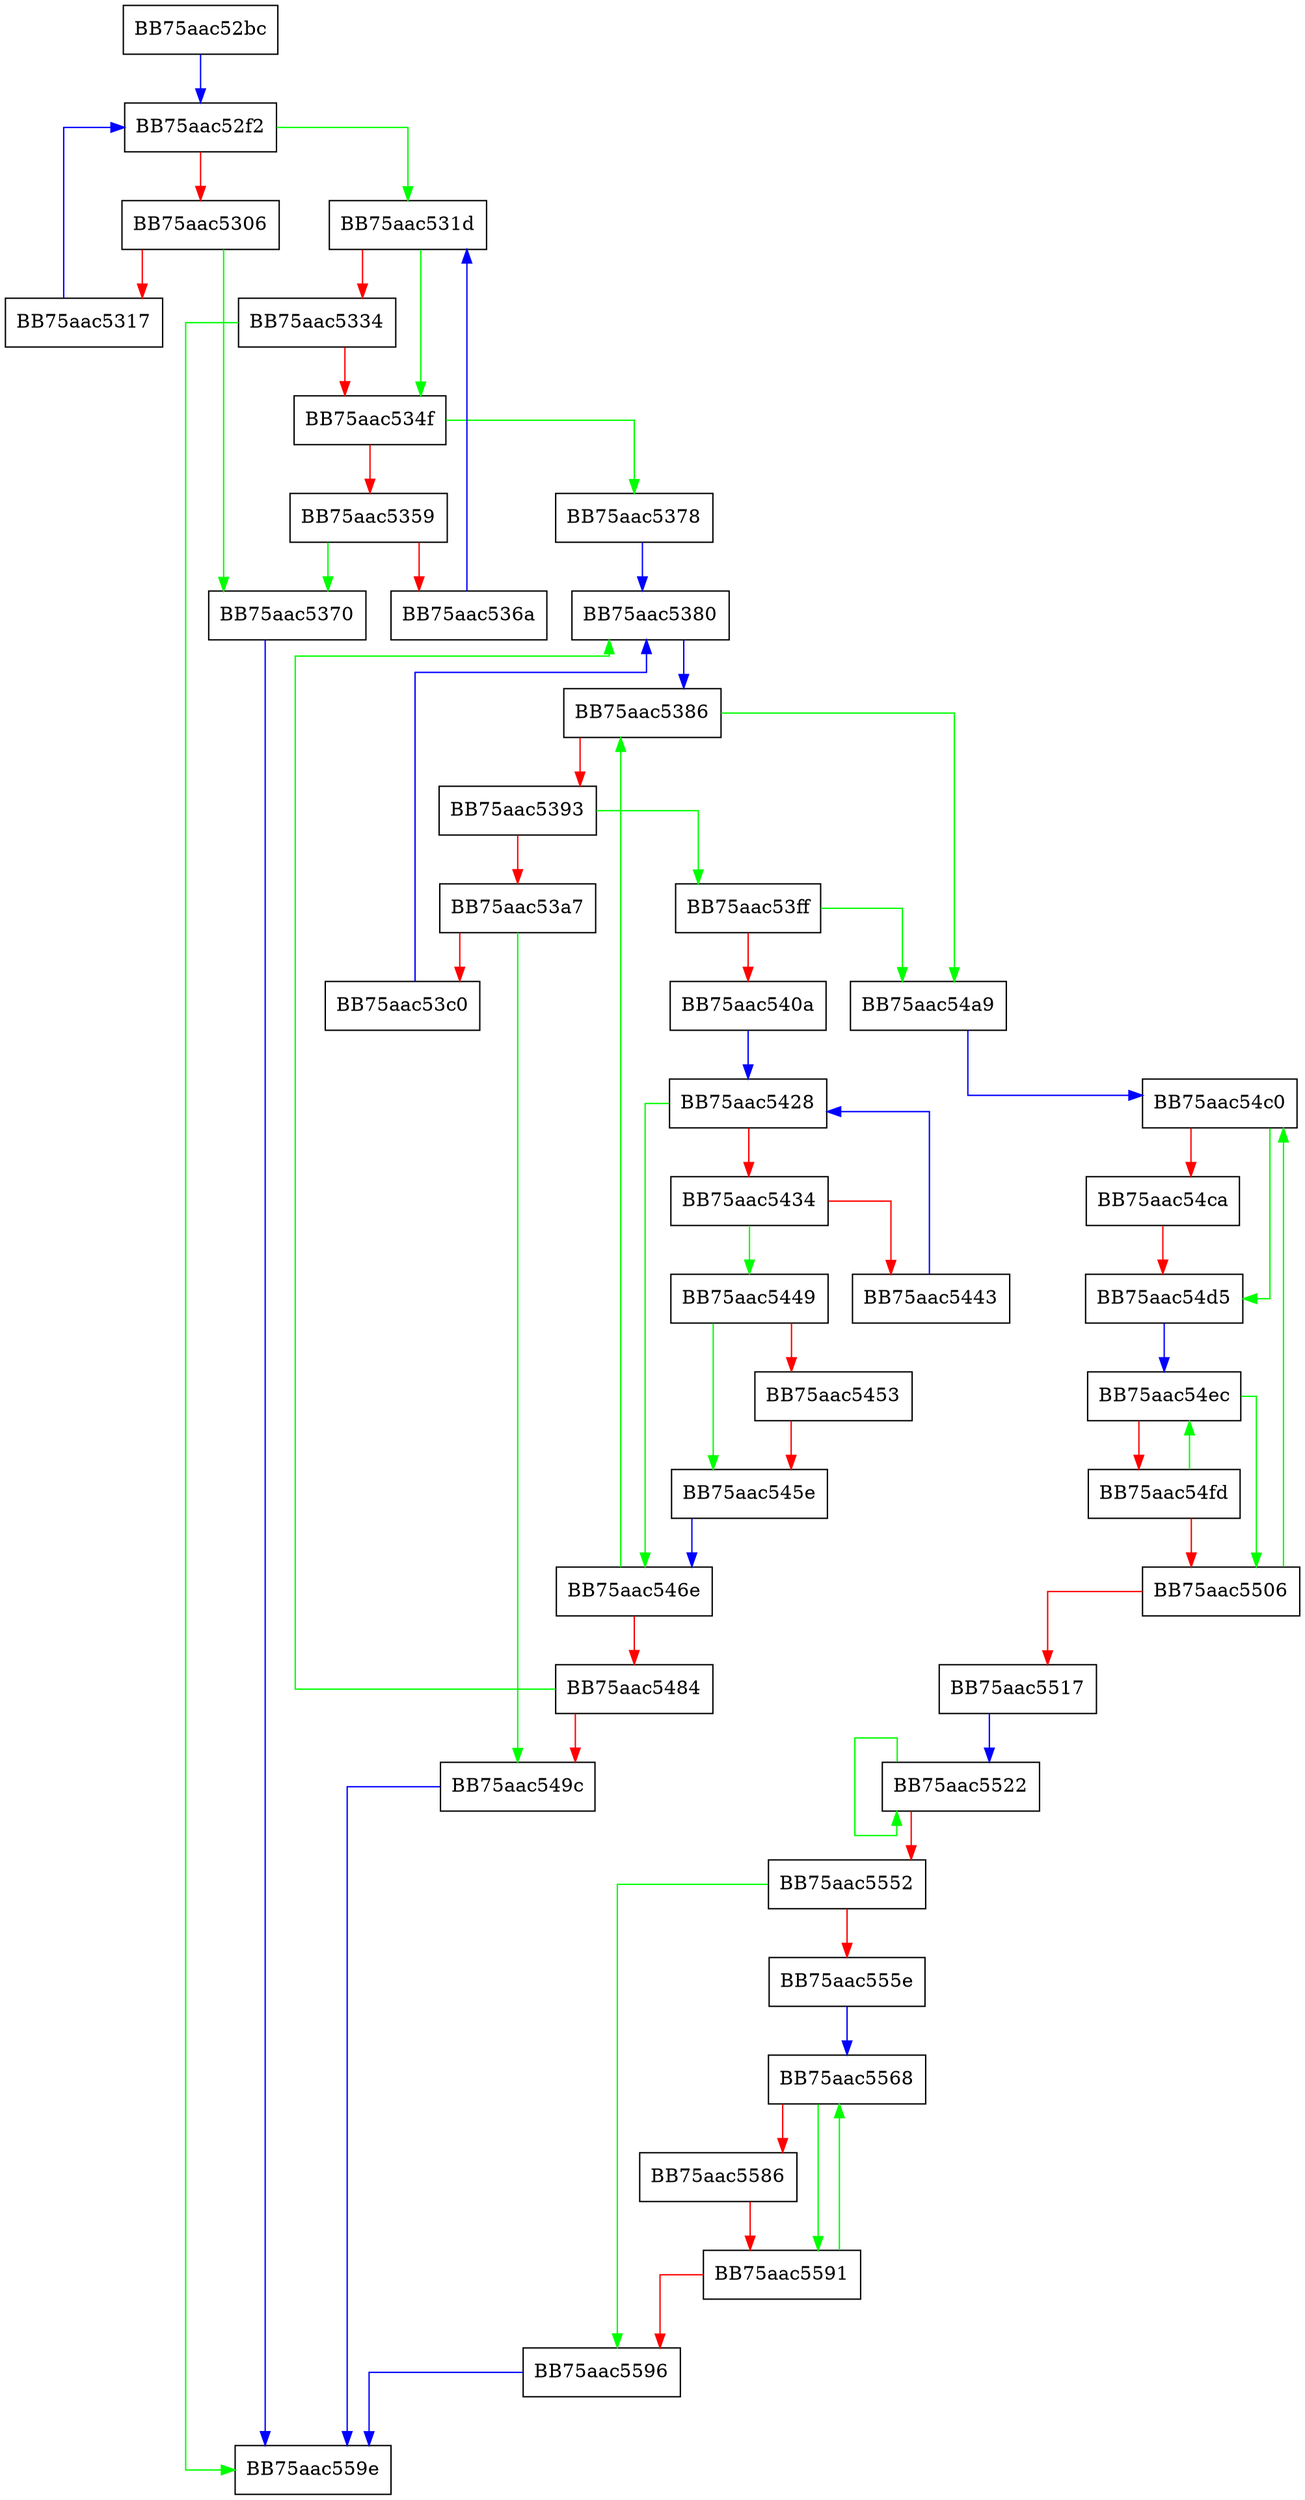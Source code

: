 digraph Decode {
  node [shape="box"];
  graph [splines=ortho];
  BB75aac52bc -> BB75aac52f2 [color="blue"];
  BB75aac52f2 -> BB75aac531d [color="green"];
  BB75aac52f2 -> BB75aac5306 [color="red"];
  BB75aac5306 -> BB75aac5370 [color="green"];
  BB75aac5306 -> BB75aac5317 [color="red"];
  BB75aac5317 -> BB75aac52f2 [color="blue"];
  BB75aac531d -> BB75aac534f [color="green"];
  BB75aac531d -> BB75aac5334 [color="red"];
  BB75aac5334 -> BB75aac559e [color="green"];
  BB75aac5334 -> BB75aac534f [color="red"];
  BB75aac534f -> BB75aac5378 [color="green"];
  BB75aac534f -> BB75aac5359 [color="red"];
  BB75aac5359 -> BB75aac5370 [color="green"];
  BB75aac5359 -> BB75aac536a [color="red"];
  BB75aac536a -> BB75aac531d [color="blue"];
  BB75aac5370 -> BB75aac559e [color="blue"];
  BB75aac5378 -> BB75aac5380 [color="blue"];
  BB75aac5380 -> BB75aac5386 [color="blue"];
  BB75aac5386 -> BB75aac54a9 [color="green"];
  BB75aac5386 -> BB75aac5393 [color="red"];
  BB75aac5393 -> BB75aac53ff [color="green"];
  BB75aac5393 -> BB75aac53a7 [color="red"];
  BB75aac53a7 -> BB75aac549c [color="green"];
  BB75aac53a7 -> BB75aac53c0 [color="red"];
  BB75aac53c0 -> BB75aac5380 [color="blue"];
  BB75aac53ff -> BB75aac54a9 [color="green"];
  BB75aac53ff -> BB75aac540a [color="red"];
  BB75aac540a -> BB75aac5428 [color="blue"];
  BB75aac5428 -> BB75aac546e [color="green"];
  BB75aac5428 -> BB75aac5434 [color="red"];
  BB75aac5434 -> BB75aac5449 [color="green"];
  BB75aac5434 -> BB75aac5443 [color="red"];
  BB75aac5443 -> BB75aac5428 [color="blue"];
  BB75aac5449 -> BB75aac545e [color="green"];
  BB75aac5449 -> BB75aac5453 [color="red"];
  BB75aac5453 -> BB75aac545e [color="red"];
  BB75aac545e -> BB75aac546e [color="blue"];
  BB75aac546e -> BB75aac5386 [color="green"];
  BB75aac546e -> BB75aac5484 [color="red"];
  BB75aac5484 -> BB75aac5380 [color="green"];
  BB75aac5484 -> BB75aac549c [color="red"];
  BB75aac549c -> BB75aac559e [color="blue"];
  BB75aac54a9 -> BB75aac54c0 [color="blue"];
  BB75aac54c0 -> BB75aac54d5 [color="green"];
  BB75aac54c0 -> BB75aac54ca [color="red"];
  BB75aac54ca -> BB75aac54d5 [color="red"];
  BB75aac54d5 -> BB75aac54ec [color="blue"];
  BB75aac54ec -> BB75aac5506 [color="green"];
  BB75aac54ec -> BB75aac54fd [color="red"];
  BB75aac54fd -> BB75aac54ec [color="green"];
  BB75aac54fd -> BB75aac5506 [color="red"];
  BB75aac5506 -> BB75aac54c0 [color="green"];
  BB75aac5506 -> BB75aac5517 [color="red"];
  BB75aac5517 -> BB75aac5522 [color="blue"];
  BB75aac5522 -> BB75aac5522 [color="green"];
  BB75aac5522 -> BB75aac5552 [color="red"];
  BB75aac5552 -> BB75aac5596 [color="green"];
  BB75aac5552 -> BB75aac555e [color="red"];
  BB75aac555e -> BB75aac5568 [color="blue"];
  BB75aac5568 -> BB75aac5591 [color="green"];
  BB75aac5568 -> BB75aac5586 [color="red"];
  BB75aac5586 -> BB75aac5591 [color="red"];
  BB75aac5591 -> BB75aac5568 [color="green"];
  BB75aac5591 -> BB75aac5596 [color="red"];
  BB75aac5596 -> BB75aac559e [color="blue"];
}